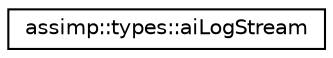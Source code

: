 digraph "Graphical Class Hierarchy"
{
  edge [fontname="Helvetica",fontsize="10",labelfontname="Helvetica",labelfontsize="10"];
  node [fontname="Helvetica",fontsize="10",shape=record];
  rankdir="LR";
  Node1 [label="assimp::types::aiLogStream",height=0.2,width=0.4,color="black", fillcolor="white", style="filled",URL="$structassimp_1_1types_1_1ai_log_stream.html"];
}
